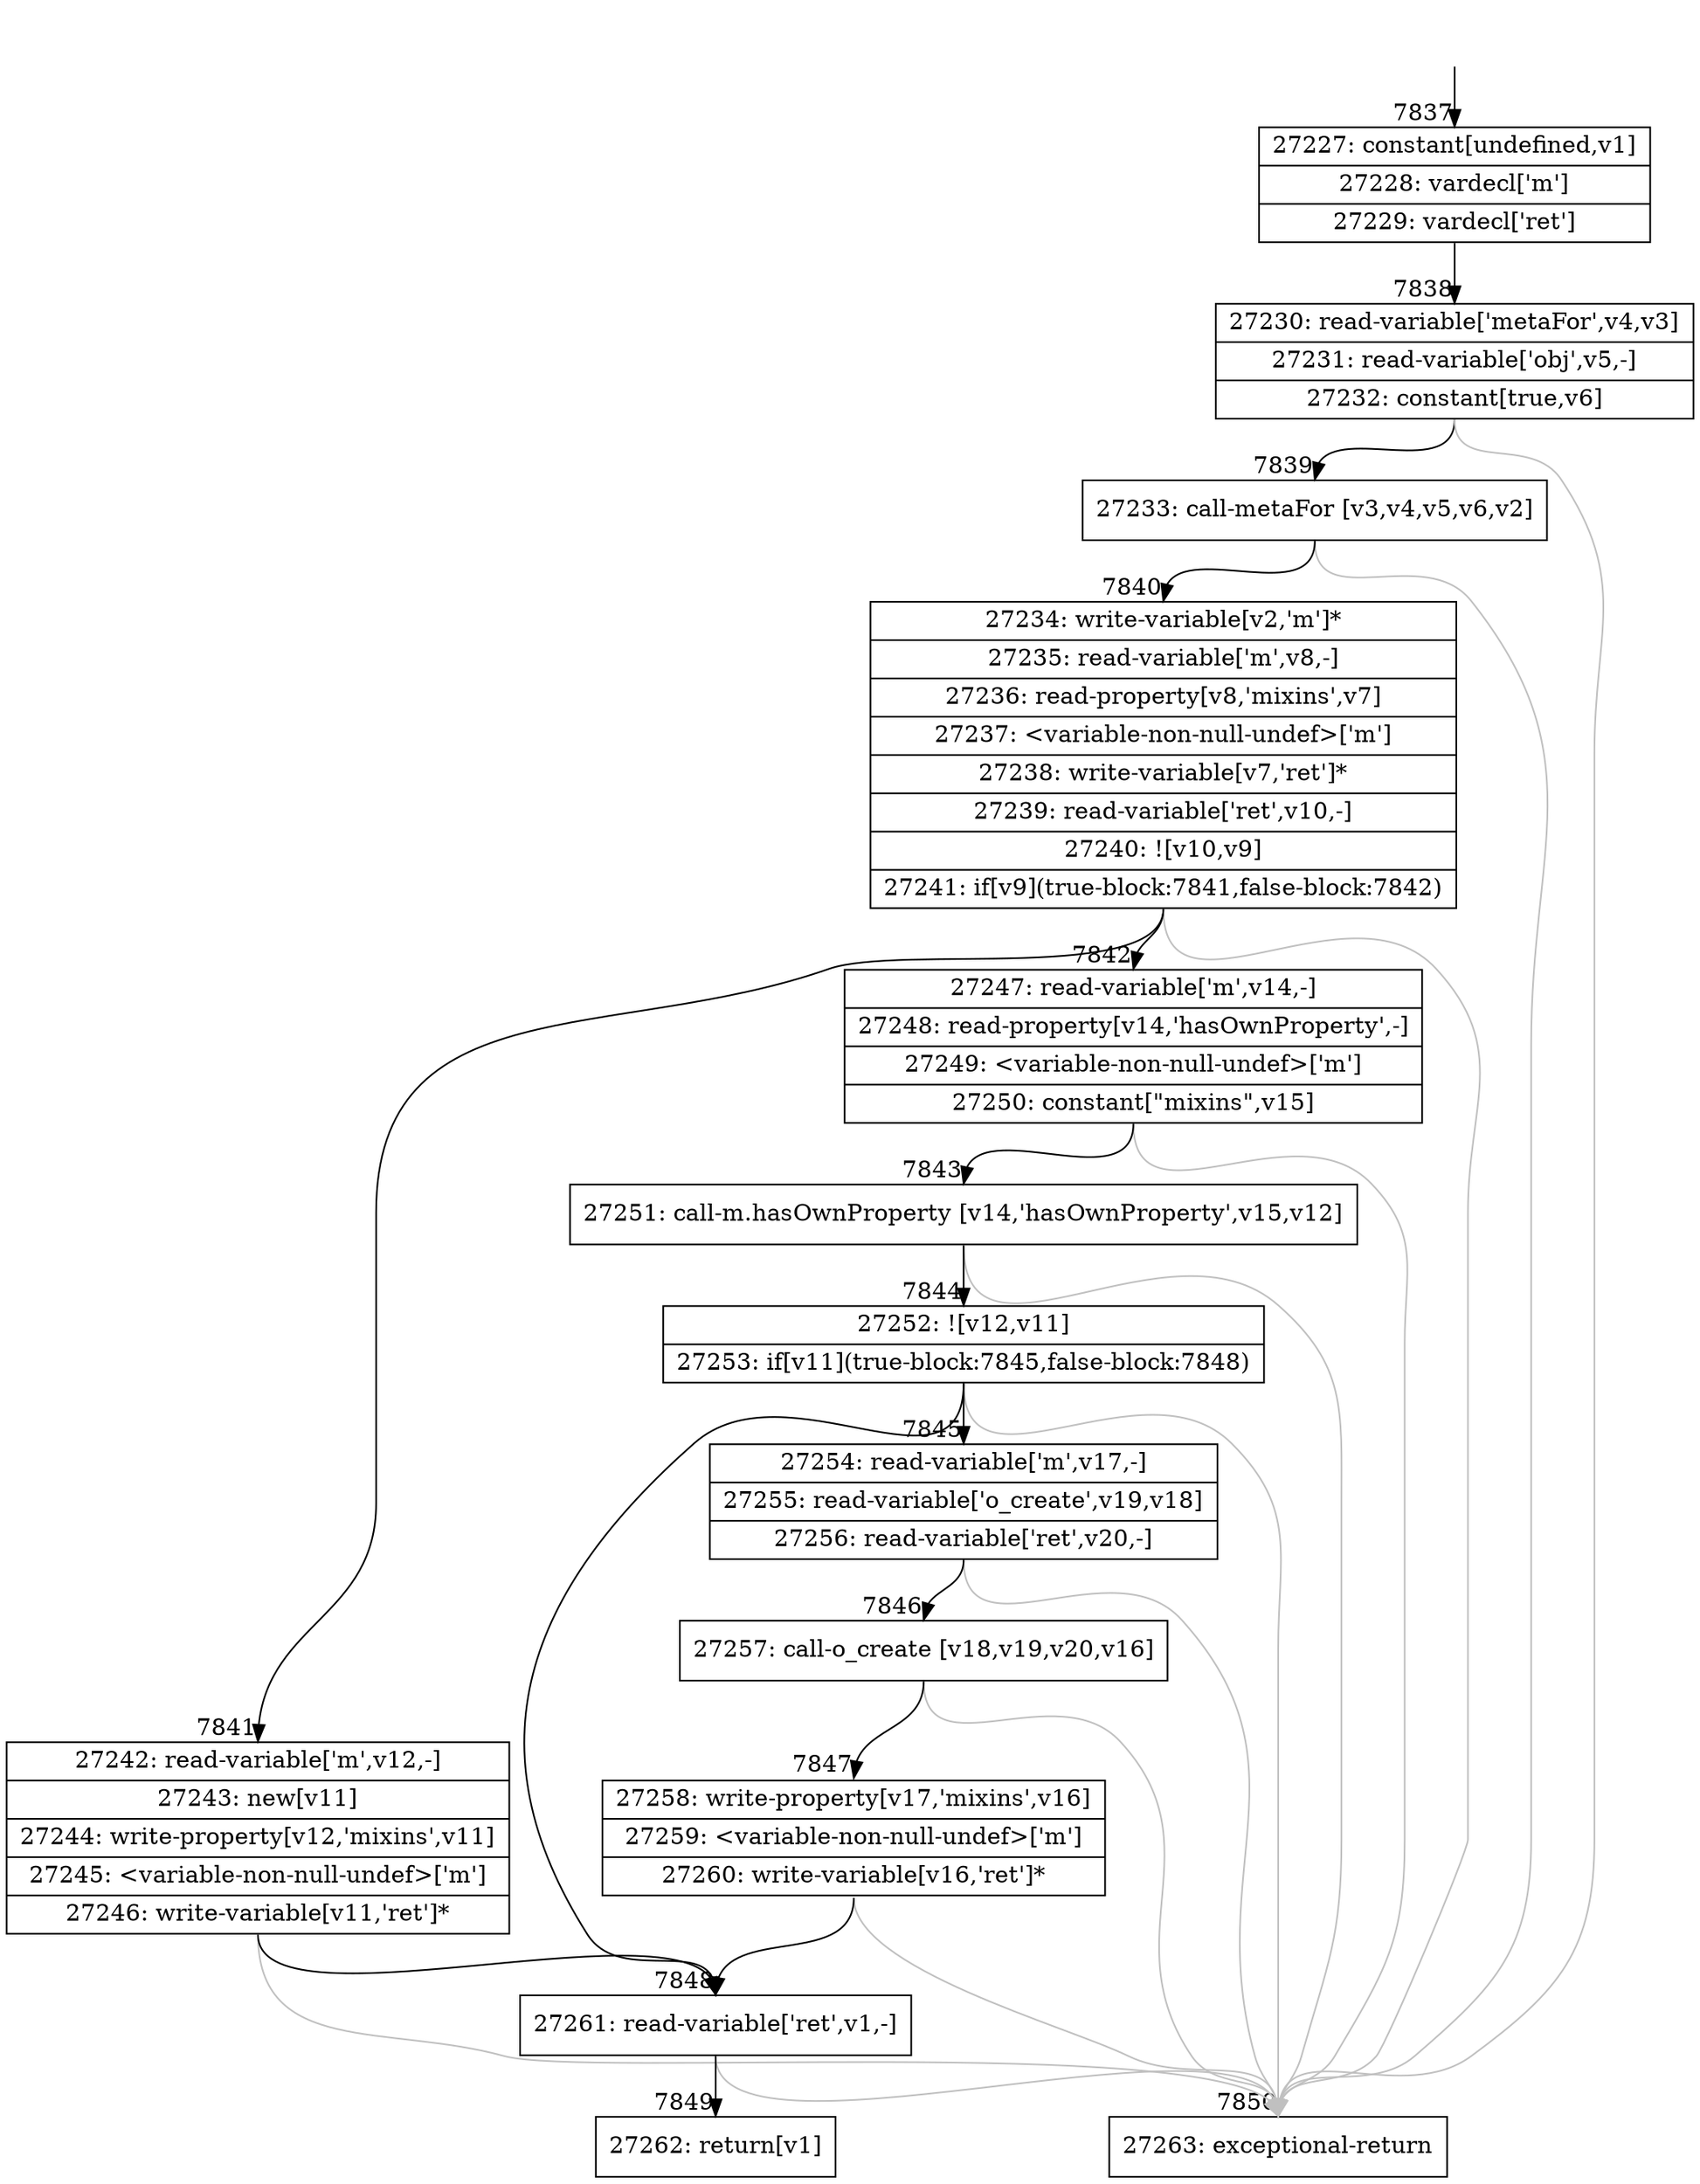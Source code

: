 digraph {
rankdir="TD"
BB_entry665[shape=none,label=""];
BB_entry665 -> BB7837 [tailport=s, headport=n, headlabel="    7837"]
BB7837 [shape=record label="{27227: constant[undefined,v1]|27228: vardecl['m']|27229: vardecl['ret']}" ] 
BB7837 -> BB7838 [tailport=s, headport=n, headlabel="      7838"]
BB7838 [shape=record label="{27230: read-variable['metaFor',v4,v3]|27231: read-variable['obj',v5,-]|27232: constant[true,v6]}" ] 
BB7838 -> BB7839 [tailport=s, headport=n, headlabel="      7839"]
BB7838 -> BB7850 [tailport=s, headport=n, color=gray, headlabel="      7850"]
BB7839 [shape=record label="{27233: call-metaFor [v3,v4,v5,v6,v2]}" ] 
BB7839 -> BB7840 [tailport=s, headport=n, headlabel="      7840"]
BB7839 -> BB7850 [tailport=s, headport=n, color=gray]
BB7840 [shape=record label="{27234: write-variable[v2,'m']*|27235: read-variable['m',v8,-]|27236: read-property[v8,'mixins',v7]|27237: \<variable-non-null-undef\>['m']|27238: write-variable[v7,'ret']*|27239: read-variable['ret',v10,-]|27240: ![v10,v9]|27241: if[v9](true-block:7841,false-block:7842)}" ] 
BB7840 -> BB7841 [tailport=s, headport=n, headlabel="      7841"]
BB7840 -> BB7842 [tailport=s, headport=n, headlabel="      7842"]
BB7840 -> BB7850 [tailport=s, headport=n, color=gray]
BB7841 [shape=record label="{27242: read-variable['m',v12,-]|27243: new[v11]|27244: write-property[v12,'mixins',v11]|27245: \<variable-non-null-undef\>['m']|27246: write-variable[v11,'ret']*}" ] 
BB7841 -> BB7848 [tailport=s, headport=n, headlabel="      7848"]
BB7841 -> BB7850 [tailport=s, headport=n, color=gray]
BB7842 [shape=record label="{27247: read-variable['m',v14,-]|27248: read-property[v14,'hasOwnProperty',-]|27249: \<variable-non-null-undef\>['m']|27250: constant[\"mixins\",v15]}" ] 
BB7842 -> BB7843 [tailport=s, headport=n, headlabel="      7843"]
BB7842 -> BB7850 [tailport=s, headport=n, color=gray]
BB7843 [shape=record label="{27251: call-m.hasOwnProperty [v14,'hasOwnProperty',v15,v12]}" ] 
BB7843 -> BB7844 [tailport=s, headport=n, headlabel="      7844"]
BB7843 -> BB7850 [tailport=s, headport=n, color=gray]
BB7844 [shape=record label="{27252: ![v12,v11]|27253: if[v11](true-block:7845,false-block:7848)}" ] 
BB7844 -> BB7845 [tailport=s, headport=n, headlabel="      7845"]
BB7844 -> BB7848 [tailport=s, headport=n]
BB7844 -> BB7850 [tailport=s, headport=n, color=gray]
BB7845 [shape=record label="{27254: read-variable['m',v17,-]|27255: read-variable['o_create',v19,v18]|27256: read-variable['ret',v20,-]}" ] 
BB7845 -> BB7846 [tailport=s, headport=n, headlabel="      7846"]
BB7845 -> BB7850 [tailport=s, headport=n, color=gray]
BB7846 [shape=record label="{27257: call-o_create [v18,v19,v20,v16]}" ] 
BB7846 -> BB7847 [tailport=s, headport=n, headlabel="      7847"]
BB7846 -> BB7850 [tailport=s, headport=n, color=gray]
BB7847 [shape=record label="{27258: write-property[v17,'mixins',v16]|27259: \<variable-non-null-undef\>['m']|27260: write-variable[v16,'ret']*}" ] 
BB7847 -> BB7848 [tailport=s, headport=n]
BB7847 -> BB7850 [tailport=s, headport=n, color=gray]
BB7848 [shape=record label="{27261: read-variable['ret',v1,-]}" ] 
BB7848 -> BB7849 [tailport=s, headport=n, headlabel="      7849"]
BB7848 -> BB7850 [tailport=s, headport=n, color=gray]
BB7849 [shape=record label="{27262: return[v1]}" ] 
BB7850 [shape=record label="{27263: exceptional-return}" ] 
//#$~ 14500
}
